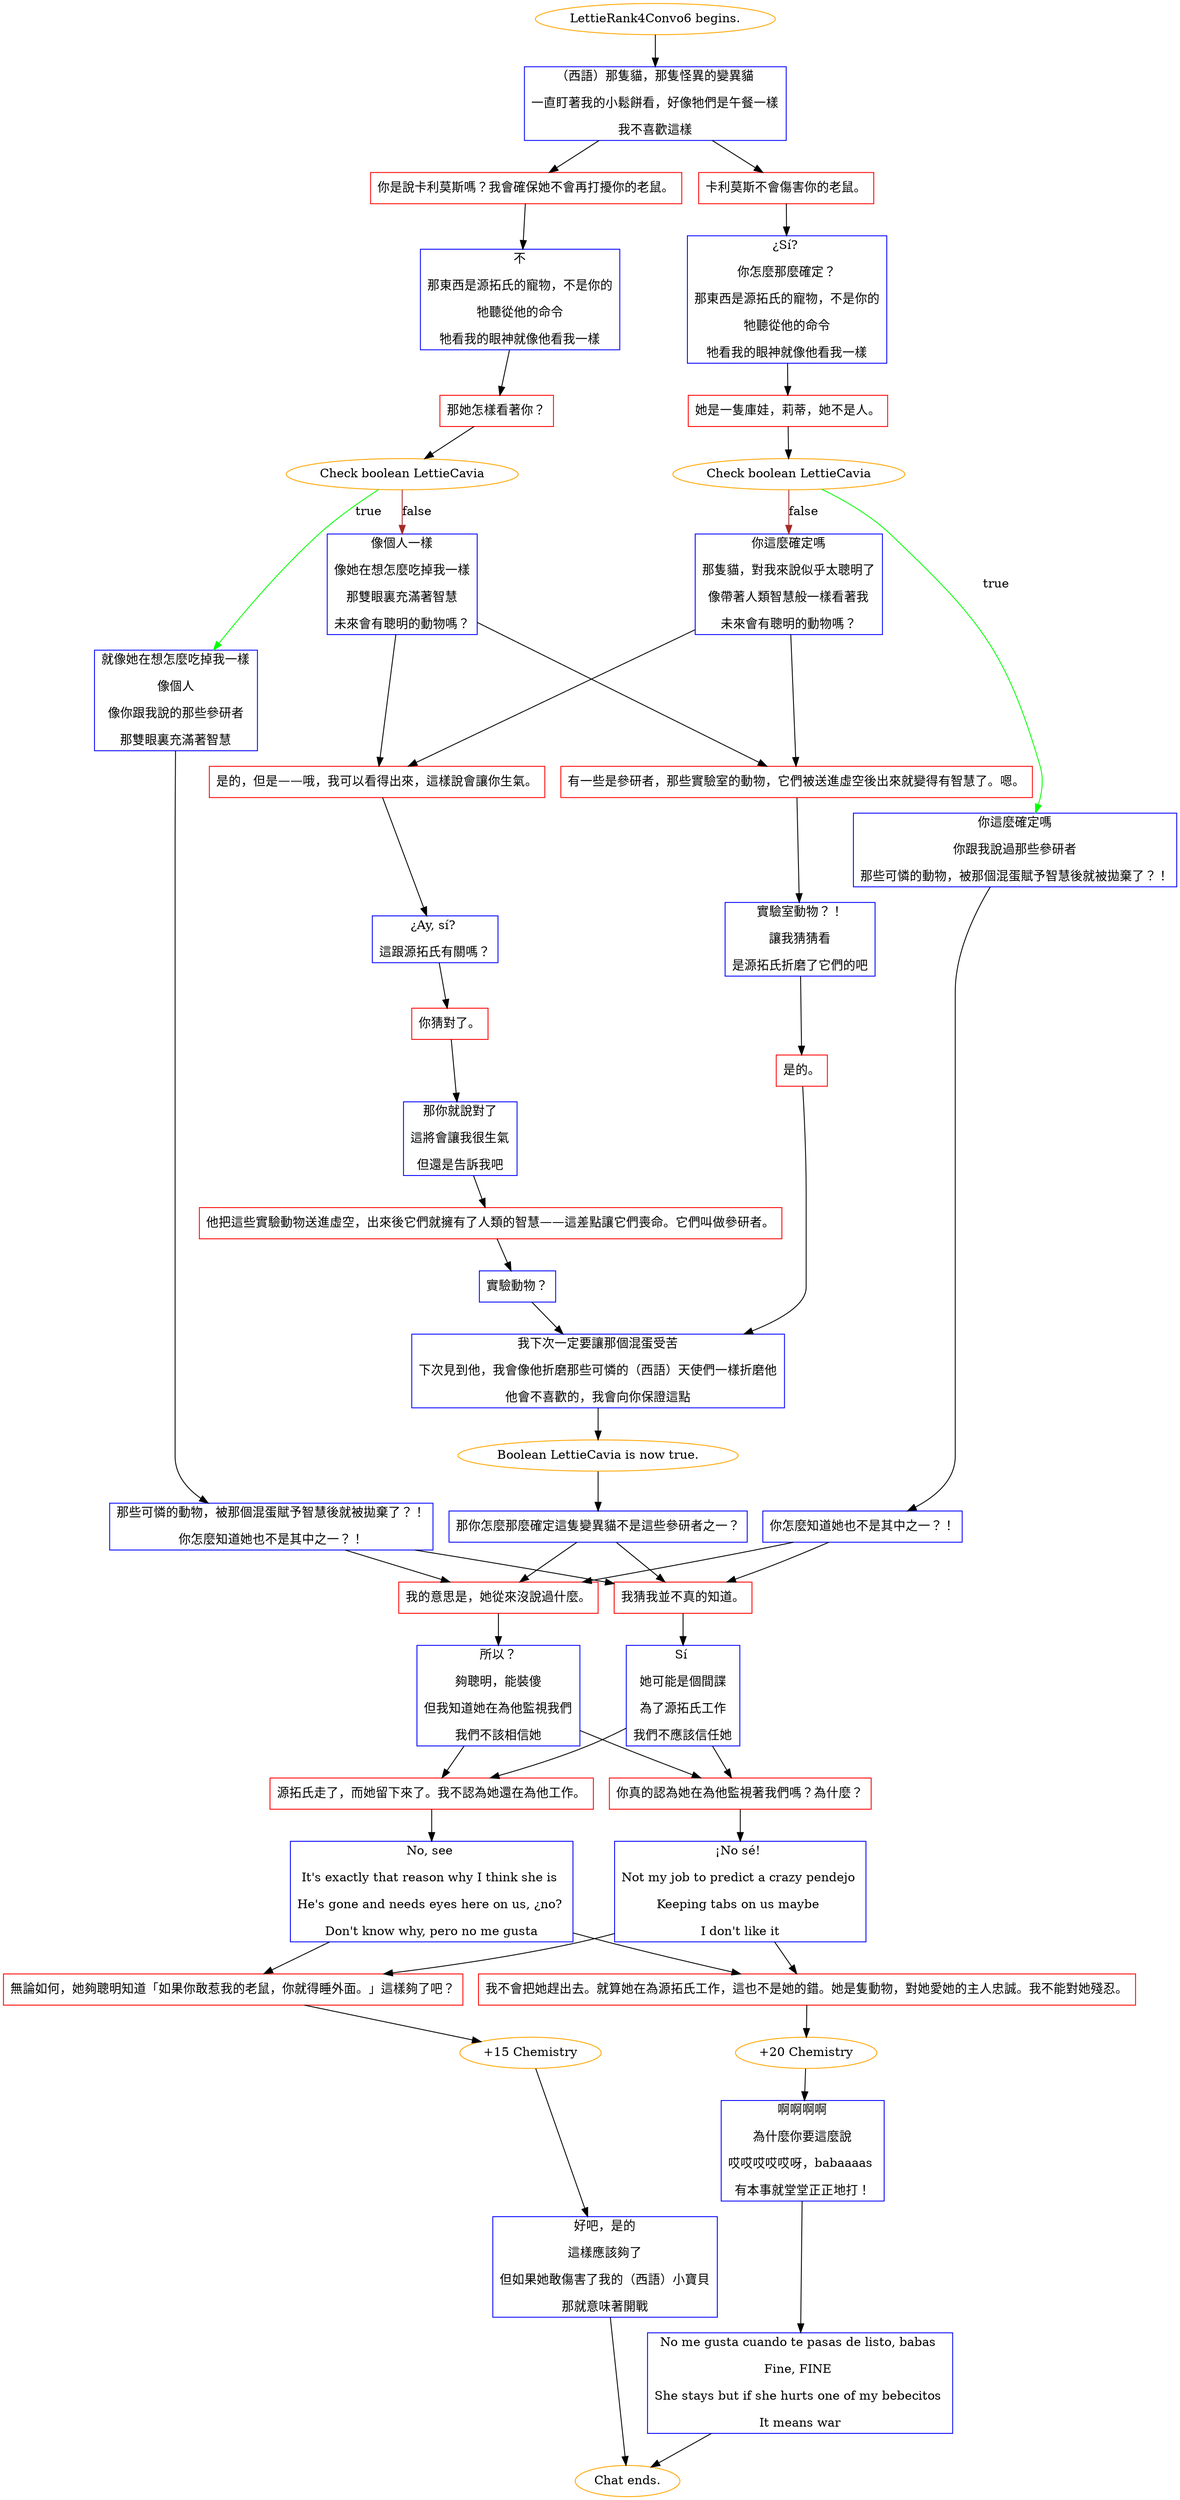 digraph {
	"LettieRank4Convo6 begins." [color=orange];
		"LettieRank4Convo6 begins." -> j3020693709;
	j3020693709 [label="（西語）那隻貓，那隻怪異的變異貓
一直盯著我的小鬆餅看，好像牠們是午餐一樣
我不喜歡這樣",shape=box,color=blue];
		j3020693709 -> j2009969351;
		j3020693709 -> j1801270034;
	j2009969351 [label="你是說卡利莫斯嗎？我會確保她不會再打擾你的老鼠。",shape=box,color=red];
		j2009969351 -> j1233651871;
	j1801270034 [label="卡利莫斯不會傷害你的老鼠。",shape=box,color=red];
		j1801270034 -> j3483055256;
	j1233651871 [label="不
那東西是源拓氏的寵物，不是你的
牠聽從他的命令
牠看我的眼神就像他看我一樣",shape=box,color=blue];
		j1233651871 -> j450045371;
	j3483055256 [label="¿Sí? 
你怎麼那麼確定？
那東西是源拓氏的寵物，不是你的
牠聽從他的命令
牠看我的眼神就像他看我一樣",shape=box,color=blue];
		j3483055256 -> j1035025155;
	j450045371 [label="那她怎樣看著你？",shape=box,color=red];
		j450045371 -> j1915281518;
	j1035025155 [label="她是一隻庫娃，莉蒂，她不是人。",shape=box,color=red];
		j1035025155 -> j3984872573;
	j1915281518 [label="Check boolean LettieCavia",color=orange];
		j1915281518 -> j1799609702 [label=true,color=green];
		j1915281518 -> j2666523652 [label=false,color=brown];
	j3984872573 [label="Check boolean LettieCavia",color=orange];
		j3984872573 -> j515757020 [label=true,color=green];
		j3984872573 -> j114985924 [label=false,color=brown];
	j1799609702 [label="就像她在想怎麼吃掉我一樣
像個人
像你跟我說的那些參研者
那雙眼裏充滿著智慧",shape=box,color=blue];
		j1799609702 -> j212574423;
	j2666523652 [label="像個人一樣
像她在想怎麼吃掉我一樣
那雙眼裏充滿著智慧
未來會有聰明的動物嗎？",shape=box,color=blue];
		j2666523652 -> j2722384664;
		j2666523652 -> j1576204270;
	j515757020 [label="你這麼確定嗎
你跟我說過那些參研者
那些可憐的動物，被那個混蛋賦予智慧後就被拋棄了？！",shape=box,color=blue];
		j515757020 -> j3011830738;
	j114985924 [label="你這麼確定嗎
那隻貓，對我來說似乎太聰明了
像帶著人類智慧般一樣看著我
未來會有聰明的動物嗎？",shape=box,color=blue];
		j114985924 -> j2722384664;
		j114985924 -> j1576204270;
	j212574423 [label="那些可憐的動物，被那個混蛋賦予智慧後就被拋棄了？！
你怎麼知道她也不是其中之一？！",shape=box,color=blue];
		j212574423 -> j2122396652;
		j212574423 -> j998461415;
	j2722384664 [label="有一些是參研者，那些實驗室的動物，它們被送進虛空後出來就變得有智慧了。嗯。",shape=box,color=red];
		j2722384664 -> j2234673829;
	j1576204270 [label="是的，但是——哦，我可以看得出來，這樣說會讓你生氣。",shape=box,color=red];
		j1576204270 -> j2467735489;
	j3011830738 [label="你怎麼知道她也不是其中之一？！",shape=box,color=blue];
		j3011830738 -> j2122396652;
		j3011830738 -> j998461415;
	j2122396652 [label="我的意思是，她從來沒說過什麼。",shape=box,color=red];
		j2122396652 -> j515824213;
	j998461415 [label="我猜我並不真的知道。",shape=box,color=red];
		j998461415 -> j476247573;
	j2234673829 [label="實驗室動物？！
讓我猜猜看
是源拓氏折磨了它們的吧",shape=box,color=blue];
		j2234673829 -> j1692293871;
	j2467735489 [label="¿Ay, sí? 
這跟源拓氏有關嗎？",shape=box,color=blue];
		j2467735489 -> j4219484316;
	j515824213 [label="所以？
夠聰明，能裝傻
但我知道她在為他監視我們
我們不該相信她",shape=box,color=blue];
		j515824213 -> j3372475862;
		j515824213 -> j4156737747;
	j476247573 [label="Sí 
她可能是個間諜
為了源拓氏工作
我們不應該信任她",shape=box,color=blue];
		j476247573 -> j3372475862;
		j476247573 -> j4156737747;
	j1692293871 [label="是的。",shape=box,color=red];
		j1692293871 -> j1361607101;
	j4219484316 [label="你猜對了。",shape=box,color=red];
		j4219484316 -> j2475965059;
	j3372475862 [label="源拓氏走了，而她留下來了。我不認為她還在為他工作。",shape=box,color=red];
		j3372475862 -> j176197101;
	j4156737747 [label="你真的認為她在為他監視著我們嗎？為什麼？",shape=box,color=red];
		j4156737747 -> j861371504;
	j1361607101 [label="我下次一定要讓那個混蛋受苦
下次見到他，我會像他折磨那些可憐的（西語）天使們一樣折磨他
他會不喜歡的，我會向你保證這點",shape=box,color=blue];
		j1361607101 -> j1517788730;
	j2475965059 [label="那你就說對了
這將會讓我很生氣
但還是告訴我吧",shape=box,color=blue];
		j2475965059 -> j2370743381;
	j176197101 [label="No, see 
It's exactly that reason why I think she is 
He's gone and needs eyes here on us, ¿no? 
Don't know why, pero no me gusta",shape=box,color=blue];
		j176197101 -> j3338312948;
		j176197101 -> j3473377940;
	j861371504 [label="¡No sé! 
Not my job to predict a crazy pendejo 
Keeping tabs on us maybe 
I don't like it",shape=box,color=blue];
		j861371504 -> j3338312948;
		j861371504 -> j3473377940;
	j1517788730 [label="Boolean LettieCavia is now true.",color=orange];
		j1517788730 -> j1247309620;
	j2370743381 [label="他把這些實驗動物送進虛空，出來後它們就擁有了人類的智慧——這差點讓它們喪命。它們叫做參研者。",shape=box,color=red];
		j2370743381 -> j3267107564;
	j3338312948 [label="無論如何，她夠聰明知道「如果你敢惹我的老鼠，你就得睡外面。」這樣夠了吧？",shape=box,color=red];
		j3338312948 -> j2929860592;
	j3473377940 [label="我不會把她趕出去。就算她在為源拓氏工作，這也不是她的錯。她是隻動物，對她愛她的主人忠誠。我不能對她殘忍。",shape=box,color=red];
		j3473377940 -> j1291425429;
	j1247309620 [label="那你怎麼那麼確定這隻變異貓不是這些參研者之一？",shape=box,color=blue];
		j1247309620 -> j2122396652;
		j1247309620 -> j998461415;
	j3267107564 [label="實驗動物？",shape=box,color=blue];
		j3267107564 -> j1361607101;
	j2929860592 [label="+15 Chemistry",color=orange];
		j2929860592 -> j660369536;
	j1291425429 [label="+20 Chemistry",color=orange];
		j1291425429 -> j797847190;
	j660369536 [label="好吧，是的
這樣應該夠了
但如果她敢傷害了我的（西語）小寶貝
那就意味著開戰",shape=box,color=blue];
		j660369536 -> "Chat ends.";
	j797847190 [label="啊啊啊啊
為什麼你要這麼說
哎哎哎哎哎呀，babaaaas 
有本事就堂堂正正地打！",shape=box,color=blue];
		j797847190 -> j2421613084;
	"Chat ends." [color=orange];
	j2421613084 [label="No me gusta cuando te pasas de listo, babas 
Fine, FINE 
She stays but if she hurts one of my bebecitos 
It means war",shape=box,color=blue];
		j2421613084 -> "Chat ends.";
}